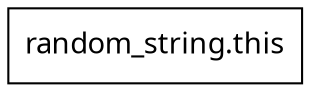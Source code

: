 digraph G {
  rankdir = "RL";
  node [shape = rect, fontname = "sans-serif"];
  "random_string.this" [label="random_string.this"];
}

